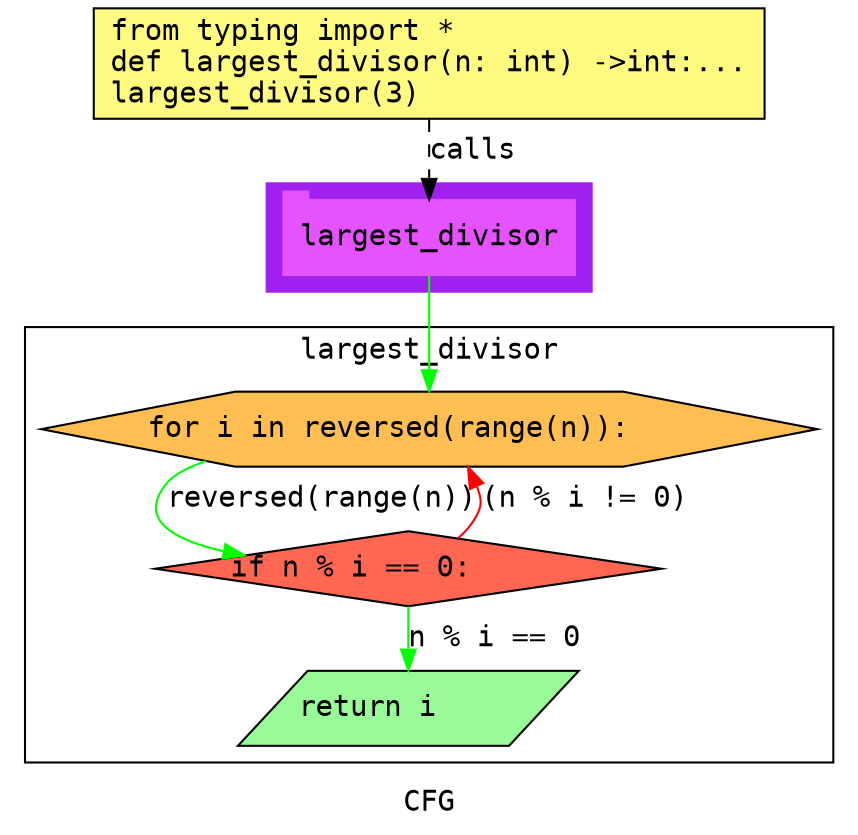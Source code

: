 digraph cluster912CFG {
	graph [bb="0,0,404,393",
		compound=True,
		fontname="DejaVu Sans Mono",
		label=CFG,
		lheight=0.21,
		lp="202,11.5",
		lwidth=0.35,
		pack=False,
		rankdir=TB,
		ranksep=0.02
	];
	node [fontname="DejaVu Sans Mono",
		label="\N"
	];
	edge [fontname="DejaVu Sans Mono"];
	subgraph cluster_1 {
		graph [bb="124,257,280,309",
			color=purple,
			compound=true,
			fontname="DejaVu Sans Mono",
			label="",
			rankdir=TB,
			ranksep=0.02,
			shape=tab,
			style=filled
		];
		node [fontname="DejaVu Sans Mono"];
		edge [fontname="DejaVu Sans Mono"];
		12	[color="#E552FF",
			height=0.5,
			label=largest_divisor,
			linenum="[7]",
			pos="202,283",
			shape=tab,
			style=filled,
			width=1.9444];
	}
	subgraph cluster4largest_divisor {
		graph [bb="8,31,396,240",
			compound=True,
			fontname="DejaVu Sans Mono",
			label=largest_divisor,
			lheight=0.21,
			lp="202,228.5",
			lwidth=1.72,
			pack=False,
			rankdir=TB,
			ranksep=0.02
		];
		node [fontname="DejaVu Sans Mono"];
		edge [fontname="DejaVu Sans Mono"];
		subgraph cluster_3 {
			graph [color=purple,
				compound=true,
				fontname="DejaVu Sans Mono",
				label="",
				rankdir=TB,
				ranksep=0.02,
				shape=tab,
				style=filled
			];
			node [fontname="DejaVu Sans Mono"];
			edge [fontname="DejaVu Sans Mono"];
		}
		3	[fillcolor="#FFBE52",
			height=0.5,
			label="for i in reversed(range(n)):\l",
			linenum="[3]",
			pos="202,191",
			shape=hexagon,
			style="filled,solid",
			width=5.17];
		6	[fillcolor="#FF6752",
			height=0.5,
			label="if n % i == 0:\l",
			linenum="[4]",
			pos="192,124",
			shape=diamond,
			style="filled,solid",
			width=3.3702];
		3 -> 6	[color=green,
			label="reversed(range(n))",
			lp="146.5,157.5",
			pos="e,110.6,129.92 92.325,176.18 82.992,173.16 75.696,169.47 72,165 57.302,147.21 74.895,137.28 100.74,131.76"];
		6 -> 3	[color=red,
			label="(n % i != 0)",
			lp="277,157.5",
			pos="e,220.63,172.83 215.73,138.56 219.48,141.81 222.82,145.62 225,150 227.13,154.29 227.45,156.95 224.94,163.32"];
		8	[fillcolor="#98fb98",
			height=0.5,
			label="return i\l",
			linenum="[5]",
			pos="192,57",
			shape=parallelogram,
			style="filled,solid",
			width=2.1971];
		6 -> 8	[color=green,
			label="n % i == 0",
			lp="233.5,90.5",
			pos="e,192,75.19 192,105.92 192,99.702 192,92.5 192,85.6"];
	}
	1	[fillcolor="#FFFB81",
		height=0.73611,
		label="from typing import *\ldef largest_divisor(n: int) ->int:...\llargest_divisor(3)\l",
		linenum="[1]",
		pos="202,366.5",
		shape=rectangle,
		style="filled,solid",
		width=4.4722];
	1 -> 12	[label=calls,
		lp="223,324.5",
		pos="e,202,301.13 202,339.71 202,330.66 202,320.47 202,311.3",
		style=dashed];
	12 -> 3	[color=green,
		pos="e,202,209.3 202,264.65 202,251.82 202,234.11 202,219.38"];
}
